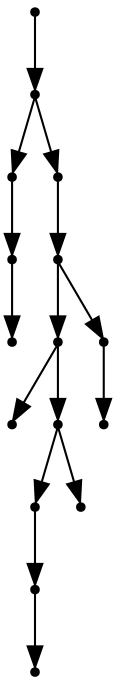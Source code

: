 digraph {
  15 [shape=point];
  14 [shape=point];
  2 [shape=point];
  1 [shape=point];
  0 [shape=point];
  13 [shape=point];
  12 [shape=point];
  9 [shape=point];
  3 [shape=point];
  8 [shape=point];
  6 [shape=point];
  5 [shape=point];
  4 [shape=point];
  7 [shape=point];
  11 [shape=point];
  10 [shape=point];
15 -> 14;
14 -> 2;
2 -> 1;
1 -> 0;
14 -> 13;
13 -> 12;
12 -> 9;
9 -> 3;
9 -> 8;
8 -> 6;
6 -> 5;
5 -> 4;
8 -> 7;
12 -> 11;
11 -> 10;
}
